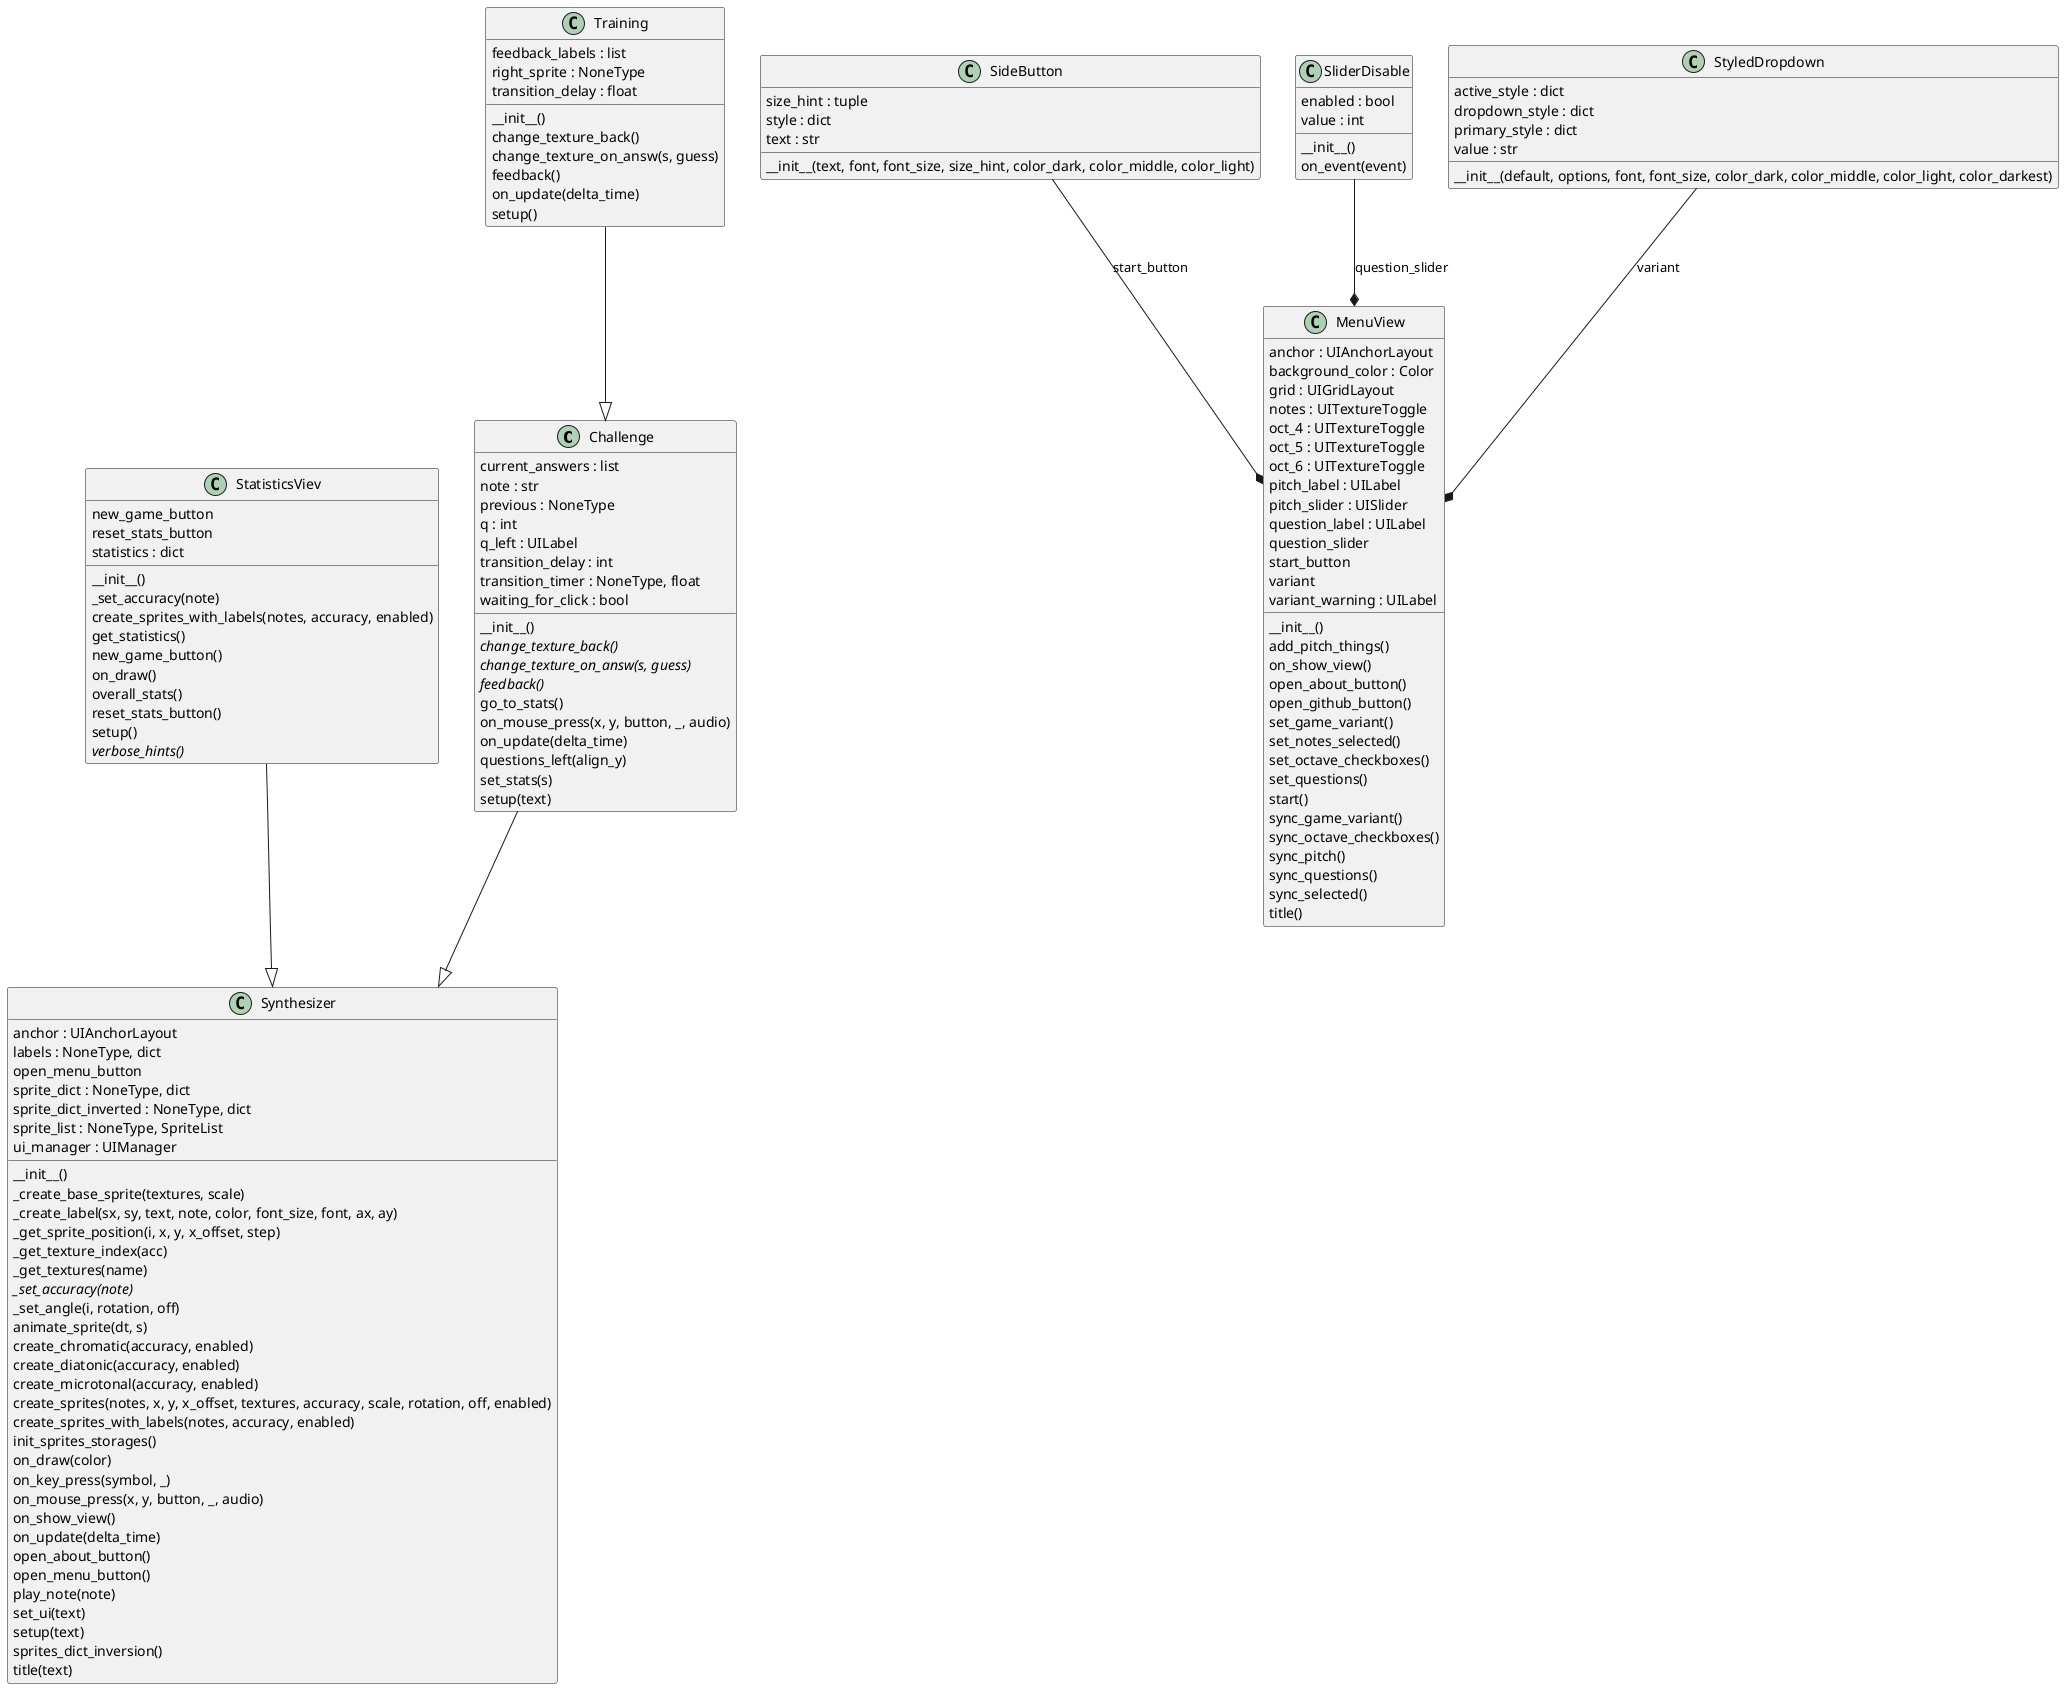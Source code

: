 @startuml classes_microtonal_game_synthesizer
set namespaceSeparator none
class "Challenge" as main.Challenge {
  current_answers : list
  note : str
  previous : NoneType
  q : int
  q_left : UILabel
  transition_delay : int
  transition_timer : NoneType, float
  waiting_for_click : bool
  __init__()
  {abstract}change_texture_back()
  {abstract}change_texture_on_answ(s, guess)
  {abstract}feedback()
  go_to_stats()
  on_mouse_press(x, y, button, _, audio)
  on_update(delta_time)
  questions_left(align_y)
  set_stats(s)
  setup(text)
}
class "MenuView" as main.MenuView {
  anchor : UIAnchorLayout
  background_color : Color
  grid : UIGridLayout
  notes : UITextureToggle
  oct_4 : UITextureToggle
  oct_5 : UITextureToggle
  oct_6 : UITextureToggle
  pitch_label : UILabel
  pitch_slider : UISlider
  question_label : UILabel
  question_slider
  start_button
  variant
  variant_warning : UILabel
  __init__()
  add_pitch_things()
  on_show_view()
  open_about_button()
  open_github_button()
  set_game_variant()
  set_notes_selected()
  set_octave_checkboxes()
  set_questions()
  start()
  sync_game_variant()
  sync_octave_checkboxes()
  sync_pitch()
  sync_questions()
  sync_selected()
  title()
}
class "SideButton" as main.SideButton {
  size_hint : tuple
  style : dict
  text : str
  __init__(text, font, font_size, size_hint, color_dark, color_middle, color_light)
}
class "SliderDisable" as main.SliderDisable {
  enabled : bool
  value : int
  __init__()
  on_event(event)
}
class "StatisticsViev" as main.StatisticsViev {
  new_game_button
  reset_stats_button
  statistics : dict
  __init__()
  _set_accuracy(note)
  create_sprites_with_labels(notes, accuracy, enabled)
  get_statistics()
  new_game_button()
  on_draw()
  overall_stats()
  reset_stats_button()
  setup()
  {abstract}verbose_hints()
}
class "StyledDropdown" as main.StyledDropdown {
  active_style : dict
  dropdown_style : dict
  primary_style : dict
  value : str
  __init__(default, options, font, font_size, color_dark, color_middle, color_light, color_darkest)
}
class "Synthesizer" as main.Synthesizer {
  anchor : UIAnchorLayout
  labels : NoneType, dict
  open_menu_button
  sprite_dict : NoneType, dict
  sprite_dict_inverted : NoneType, dict
  sprite_list : NoneType, SpriteList
  ui_manager : UIManager
  __init__()
  _create_base_sprite(textures, scale)
  _create_label(sx, sy, text, note, color, font_size, font, ax, ay)
  _get_sprite_position(i, x, y, x_offset, step)
  _get_texture_index(acc)
  _get_textures(name)
  {abstract}_set_accuracy(note)
  _set_angle(i, rotation, off)
  animate_sprite(dt, s)
  create_chromatic(accuracy, enabled)
  create_diatonic(accuracy, enabled)
  create_microtonal(accuracy, enabled)
  create_sprites(notes, x, y, x_offset, textures, accuracy, scale, rotation, off, enabled)
  create_sprites_with_labels(notes, accuracy, enabled)
  init_sprites_storages()
  on_draw(color)
  on_key_press(symbol, _)
  on_mouse_press(x, y, button, _, audio)
  on_show_view()
  on_update(delta_time)
  open_about_button()
  open_menu_button()
  play_note(note)
  set_ui(text)
  setup(text)
  sprites_dict_inversion()
  title(text)
}
class "Training" as main.Training {
  feedback_labels : list
  right_sprite : NoneType
  transition_delay : float
  __init__()
  change_texture_back()
  change_texture_on_answ(s, guess)
  feedback()
  on_update(delta_time)
  setup()
}
main.Challenge --|> main.Synthesizer
main.StatisticsViev --|> main.Synthesizer
main.Training --|> main.Challenge
main.SideButton --* main.MenuView : start_button
main.SliderDisable --* main.MenuView : question_slider
main.StyledDropdown --* main.MenuView : variant
@enduml
